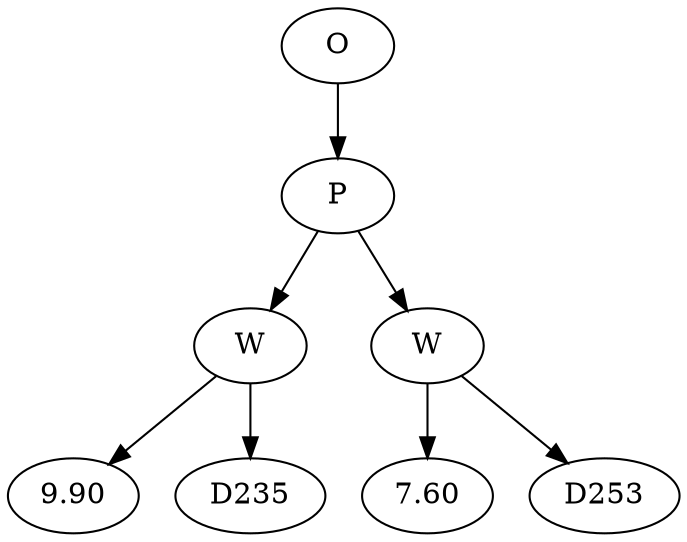 // Tree
digraph {
	14959722 [label=O]
	14959723 [label=P]
	14959722 -> 14959723
	14959724 [label=W]
	14959723 -> 14959724
	14959725 [label=9.90]
	14959724 -> 14959725
	14959726 [label=D235]
	14959724 -> 14959726
	14959727 [label=W]
	14959723 -> 14959727
	14959728 [label=7.60]
	14959727 -> 14959728
	14959729 [label=D253]
	14959727 -> 14959729
}
